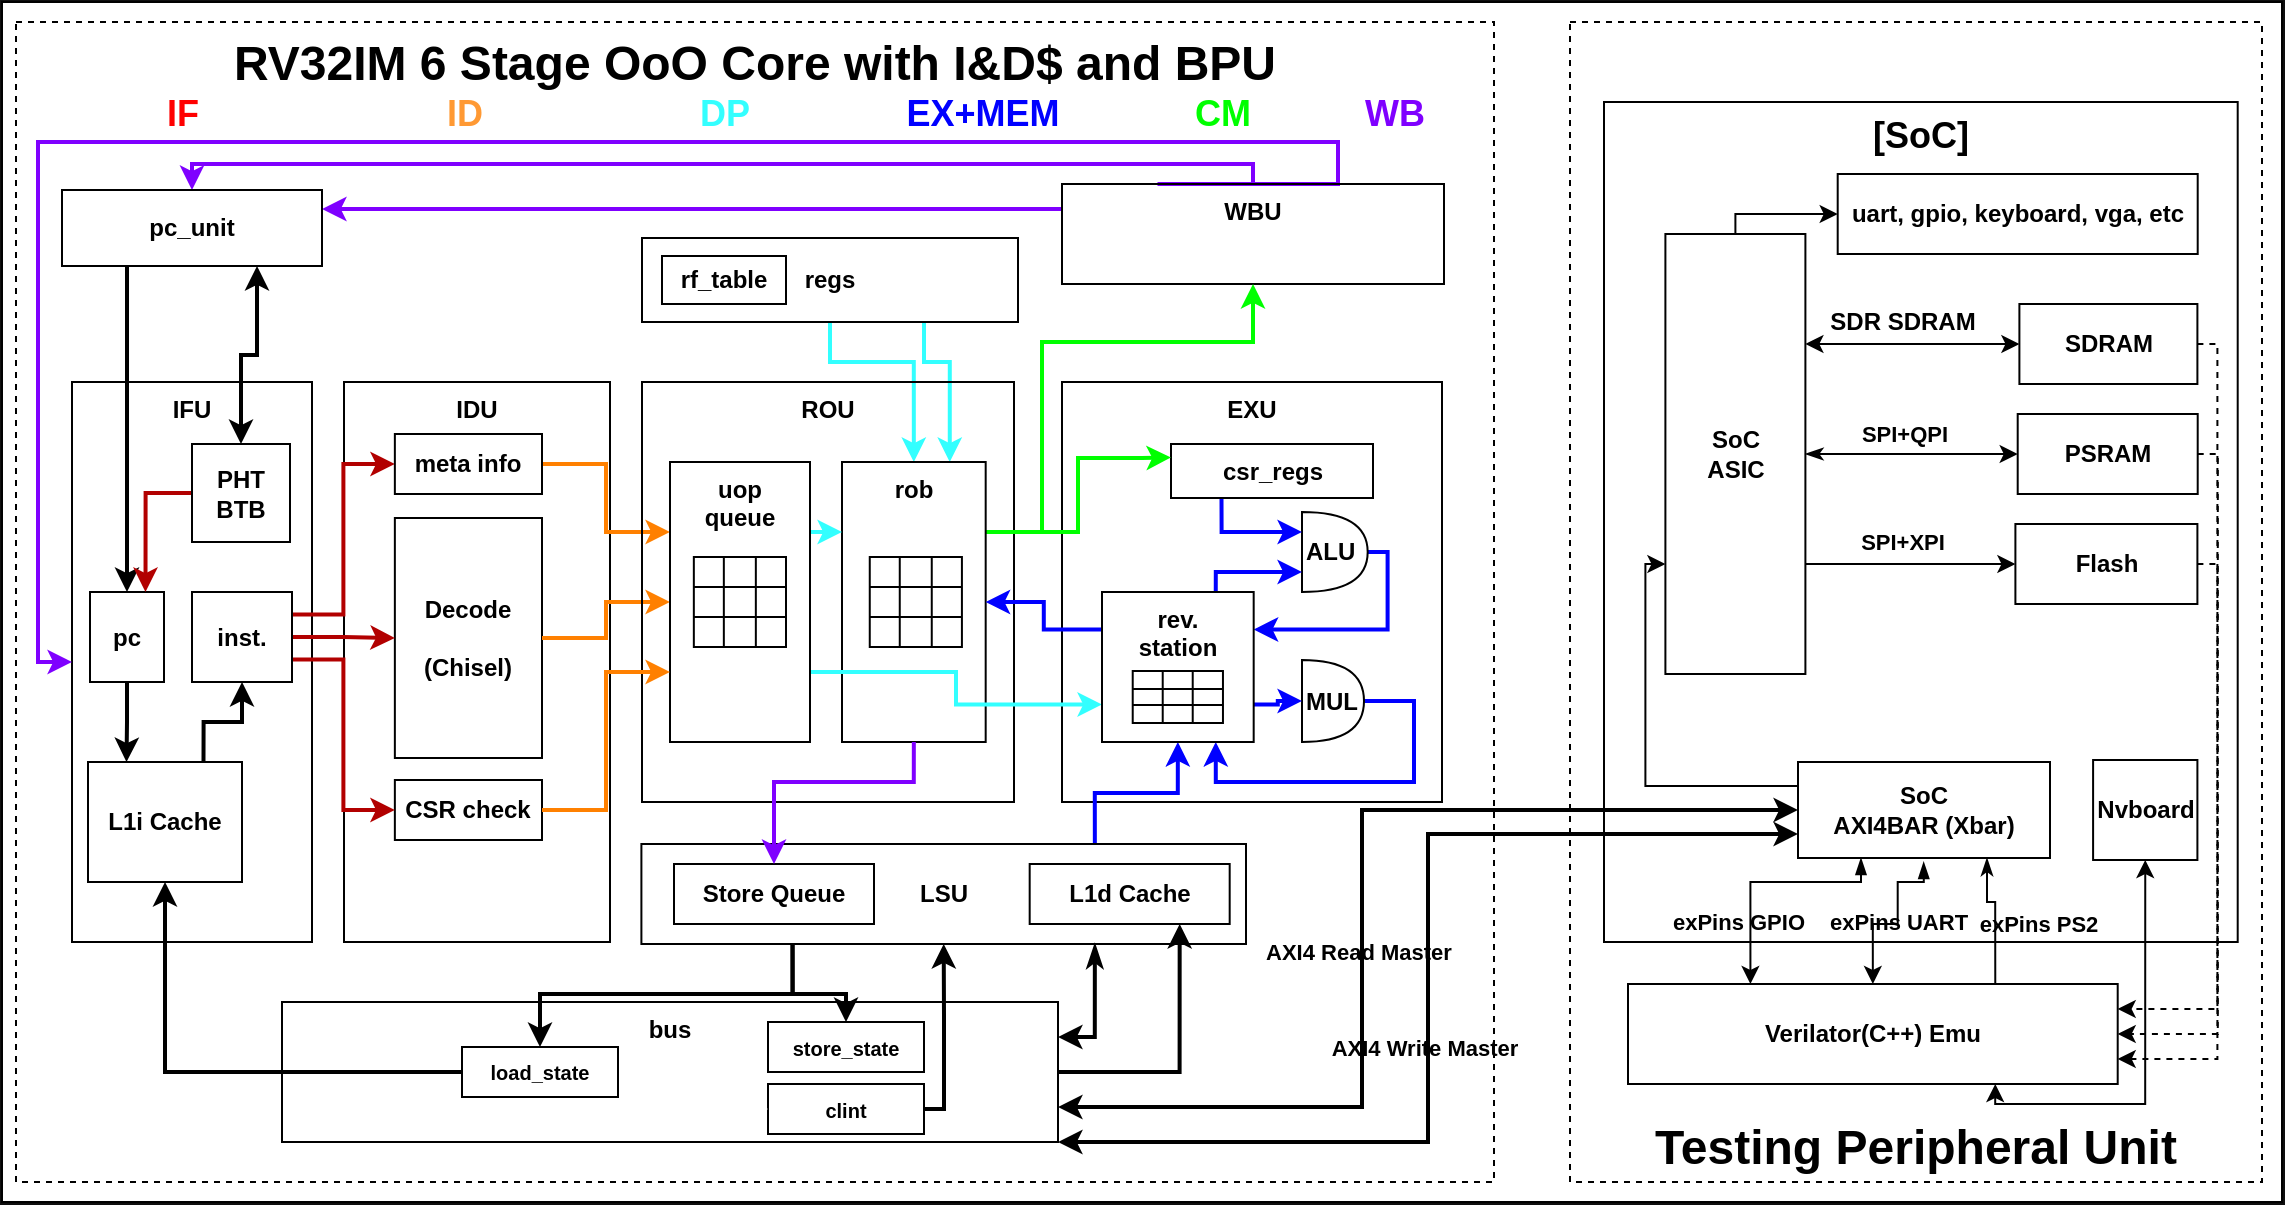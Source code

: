 <mxfile>
    <diagram id="pzhY72-QxHs_vD8qO586" name="Page-1">
        <mxGraphModel dx="568" dy="802" grid="1" gridSize="10" guides="1" tooltips="1" connect="1" arrows="1" fold="1" page="1" pageScale="1" pageWidth="850" pageHeight="1100" background="#0F0F0F" math="0" shadow="0">
            <root>
                <mxCell id="0"/>
                <mxCell id="1" parent="0"/>
                <mxCell id="343" value="" style="rounded=0;whiteSpace=wrap;html=1;fillColor=default;" parent="1" vertex="1">
                    <mxGeometry x="930" y="60" width="1140" height="600" as="geometry"/>
                </mxCell>
                <mxCell id="235" value="&lt;span style=&quot;font-size: 24px;&quot;&gt;&lt;span&gt;Testing Peripheral Unit&lt;/span&gt;&lt;/span&gt;" style="whiteSpace=wrap;html=1;rounded=0;glass=0;dashed=1;sketch=0;fontSize=18;fillColor=none;verticalAlign=bottom;fontStyle=1" parent="1" vertex="1">
                    <mxGeometry x="1714" y="70" width="346" height="580" as="geometry"/>
                </mxCell>
                <mxCell id="236" value="&lt;span&gt;&lt;font style=&quot;font-size: 24px;&quot;&gt;RV32IM 6 Stage OoO&amp;nbsp;&lt;/font&gt;&lt;/span&gt;&lt;span style=&quot;font-size: 24px;&quot;&gt;Core&lt;/span&gt;&lt;span&gt;&lt;font style=&quot;font-size: 24px;&quot;&gt;&amp;nbsp;with I&amp;amp;D$ and BPU&lt;/font&gt;&lt;/span&gt;" style="whiteSpace=wrap;html=1;rounded=0;glass=0;dashed=1;sketch=0;fontSize=18;verticalAlign=top;fontStyle=1;fillColor=none;" parent="1" vertex="1">
                    <mxGeometry x="937" y="70" width="739" height="580" as="geometry"/>
                </mxCell>
                <mxCell id="240" value="&lt;span style=&quot;&quot;&gt;&lt;font style=&quot;color: light-dark(rgb(0, 0, 0), rgb(255, 255, 255));&quot;&gt;EXU&lt;/font&gt;&lt;/span&gt;" style="rounded=0;whiteSpace=wrap;html=1;gradientColor=none;arcSize=7;verticalAlign=top;fontStyle=1;fillColor=none;" parent="1" vertex="1">
                    <mxGeometry x="1460" y="250" width="190" height="210" as="geometry"/>
                </mxCell>
                <mxCell id="241" value="IDU" style="rounded=0;whiteSpace=wrap;html=1;gradientColor=none;verticalAlign=top;fontStyle=1;fillColor=none;" parent="1" vertex="1">
                    <mxGeometry x="1101" y="250" width="133" height="280" as="geometry"/>
                </mxCell>
                <mxCell id="242" style="edgeStyle=orthogonalEdgeStyle;rounded=0;jumpSize=0;html=1;exitX=1;exitY=0.5;exitDx=0;exitDy=0;fontStyle=1;strokeWidth=2;fillColor=#fa6800;strokeColor=#FF8000;entryX=0;entryY=0.25;entryDx=0;entryDy=0;" parent="1" source="267" target="348" edge="1">
                    <mxGeometry relative="1" as="geometry">
                        <Array as="points"/>
                    </mxGeometry>
                </mxCell>
                <mxCell id="246" value="Decode&lt;br&gt;&lt;br&gt;(Chisel)" style="rounded=0;whiteSpace=wrap;html=1;gradientColor=none;strokeColor=default;fontStyle=1;fillColor=none;" parent="1" vertex="1">
                    <mxGeometry x="1126.43" y="318" width="73.57" height="120" as="geometry"/>
                </mxCell>
                <mxCell id="247" value="&lt;span&gt;&lt;font style=&quot;color: light-dark(rgb(0, 0, 0), rgb(255, 255, 255));&quot;&gt;IFU&lt;/font&gt;&lt;/span&gt;" style="rounded=0;whiteSpace=wrap;html=1;gradientColor=none;verticalAlign=top;fontStyle=1;fillColor=none;" parent="1" vertex="1">
                    <mxGeometry x="965" y="250" width="120" height="280" as="geometry"/>
                </mxCell>
                <mxCell id="248" style="edgeStyle=orthogonalEdgeStyle;rounded=0;jumpSize=0;html=1;exitX=1;exitY=0.25;exitDx=0;exitDy=0;entryX=0;entryY=0.5;entryDx=0;entryDy=0;fontStyle=1;fillColor=#e51400;strokeColor=#B20000;strokeWidth=2;" parent="1" source="437" target="267" edge="1">
                    <mxGeometry relative="1" as="geometry"/>
                </mxCell>
                <mxCell id="249" value="pc" style="rounded=0;whiteSpace=wrap;html=1;gradientColor=none;strokeColor=light-dark(#000000,#FFFFFF);fontStyle=1;fillColor=none;" parent="1" vertex="1">
                    <mxGeometry x="974" y="355" width="37" height="45" as="geometry"/>
                </mxCell>
                <mxCell id="250" style="edgeStyle=orthogonalEdgeStyle;html=1;exitX=1;exitY=0.5;exitDx=0;exitDy=0;rounded=0;fontStyle=1;fillColor=#e51400;strokeColor=#B20000;strokeWidth=2;" parent="1" source="437" target="246" edge="1">
                    <mxGeometry relative="1" as="geometry">
                        <mxPoint x="1175" y="170" as="targetPoint"/>
                    </mxGeometry>
                </mxCell>
                <mxCell id="253" value="&lt;span&gt;&lt;font style=&quot;font-size: 18px;&quot;&gt;[SoC]&lt;/font&gt;&lt;/span&gt;" style="rounded=0;whiteSpace=wrap;html=1;strokeColor=default;gradientColor=none;horizontal=1;verticalAlign=top;glass=0;fontStyle=1;fillColor=none;" parent="1" vertex="1">
                    <mxGeometry x="1731" y="110" width="316.85" height="420" as="geometry"/>
                </mxCell>
                <mxCell id="254" style="edgeStyle=orthogonalEdgeStyle;html=1;exitX=0.25;exitY=1;exitDx=0;exitDy=0;rounded=0;fontStyle=1;strokeWidth=2;" parent="1" source="439" target="249" edge="1">
                    <mxGeometry relative="1" as="geometry">
                        <mxPoint x="1085" y="230" as="targetPoint"/>
                        <mxPoint x="992.0" y="192" as="sourcePoint"/>
                    </mxGeometry>
                </mxCell>
                <mxCell id="358" style="edgeStyle=orthogonalEdgeStyle;rounded=0;html=1;exitX=1;exitY=0.5;exitDx=0;exitDy=0;exitPerimeter=0;entryX=1;entryY=0.25;entryDx=0;entryDy=0;strokeWidth=2;fillColor=#0050ef;strokeColor=#0000FF;" parent="1" source="256" target="351" edge="1">
                    <mxGeometry relative="1" as="geometry"/>
                </mxCell>
                <mxCell id="256" value="ALU" style="shape=or;whiteSpace=wrap;html=1;rounded=0;strokeColor=default;gradientColor=none;align=left;fontStyle=1;fillColor=none;" parent="1" vertex="1">
                    <mxGeometry x="1580" y="315" width="32.84" height="40" as="geometry"/>
                </mxCell>
                <mxCell id="359" style="edgeStyle=orthogonalEdgeStyle;rounded=0;html=1;exitX=1;exitY=0.5;exitDx=0;exitDy=0;exitPerimeter=0;entryX=0.75;entryY=1;entryDx=0;entryDy=0;strokeWidth=2;fillColor=#0050ef;strokeColor=#0000FF;" parent="1" source="257" target="351" edge="1">
                    <mxGeometry relative="1" as="geometry">
                        <Array as="points">
                            <mxPoint x="1636" y="409"/>
                            <mxPoint x="1636" y="450"/>
                            <mxPoint x="1537" y="450"/>
                        </Array>
                    </mxGeometry>
                </mxCell>
                <mxCell id="257" value="&lt;div style=&quot;&quot;&gt;MUL&lt;/div&gt;" style="shape=or;whiteSpace=wrap;html=1;rounded=0;strokeColor=default;gradientColor=none;align=left;fontStyle=1;fillColor=none;" parent="1" vertex="1">
                    <mxGeometry x="1580" y="389" width="31" height="41" as="geometry"/>
                </mxCell>
                <mxCell id="263" style="edgeStyle=orthogonalEdgeStyle;rounded=0;jumpStyle=none;html=1;exitX=1;exitY=0.5;exitDx=0;exitDy=0;fontStyle=1;entryX=0;entryY=0.5;entryDx=0;entryDy=0;fillColor=#fa6800;strokeColor=#FF8000;strokeWidth=2;" parent="1" source="246" target="348" edge="1">
                    <mxGeometry relative="1" as="geometry">
                        <mxPoint x="1153.829" y="457.32" as="sourcePoint"/>
                        <mxPoint x="1198" y="395" as="targetPoint"/>
                    </mxGeometry>
                </mxCell>
                <mxCell id="267" value="&lt;div style=&quot;text-align: left;&quot;&gt;meta info&lt;/div&gt;" style="rounded=0;whiteSpace=wrap;html=1;gradientColor=none;strokeColor=light-dark(#000000,#FFFFFF);fontStyle=1;fillColor=none;" parent="1" vertex="1">
                    <mxGeometry x="1126.43" y="276" width="73.57" height="30" as="geometry"/>
                </mxCell>
                <mxCell id="268" style="edgeStyle=orthogonalEdgeStyle;rounded=0;html=1;exitX=0.75;exitY=1;exitDx=0;exitDy=0;entryX=0.5;entryY=1;entryDx=0;entryDy=0;fontSize=18;startArrow=classic;startFill=1;endArrow=classic;endFill=1;fontStyle=1" parent="1" source="269" target="308" edge="1">
                    <mxGeometry relative="1" as="geometry"/>
                </mxCell>
                <mxCell id="269" value="Verilator(C++) Emu" style="rounded=0;whiteSpace=wrap;html=1;strokeColor=default;gradientColor=none;fontStyle=1;fillColor=none;" parent="1" vertex="1">
                    <mxGeometry x="1743" y="551" width="244.85" height="50" as="geometry"/>
                </mxCell>
                <mxCell id="270" style="edgeStyle=orthogonalEdgeStyle;rounded=0;html=1;exitX=1;exitY=0.5;exitDx=0;exitDy=0;entryX=1;entryY=0.25;entryDx=0;entryDy=0;dashed=1;strokeColor=default;fontStyle=1" parent="1" source="271" target="269" edge="1">
                    <mxGeometry relative="1" as="geometry"/>
                </mxCell>
                <mxCell id="271" value="Flash" style="whiteSpace=wrap;html=1;fontStyle=1;fillColor=none;" parent="1" vertex="1">
                    <mxGeometry x="1936.7" y="321" width="91" height="40" as="geometry"/>
                </mxCell>
                <mxCell id="272" style="edgeStyle=orthogonalEdgeStyle;rounded=0;html=1;exitX=1;exitY=0.5;exitDx=0;exitDy=0;entryX=1;entryY=0.75;entryDx=0;entryDy=0;dashed=1;strokeColor=default;fontStyle=1" parent="1" source="273" target="269" edge="1">
                    <mxGeometry relative="1" as="geometry"/>
                </mxCell>
                <mxCell id="273" value="SDRAM" style="whiteSpace=wrap;html=1;fontStyle=1;fillColor=none;" parent="1" vertex="1">
                    <mxGeometry x="1938.7" y="211" width="89" height="40" as="geometry"/>
                </mxCell>
                <mxCell id="274" style="edgeStyle=orthogonalEdgeStyle;rounded=0;html=1;exitX=1;exitY=0.5;exitDx=0;exitDy=0;entryX=1;entryY=0.5;entryDx=0;entryDy=0;strokeColor=default;dashed=1;fontStyle=1" parent="1" source="275" target="269" edge="1">
                    <mxGeometry relative="1" as="geometry"/>
                </mxCell>
                <mxCell id="275" value="PSRAM" style="whiteSpace=wrap;html=1;fontStyle=1;fillColor=none;" parent="1" vertex="1">
                    <mxGeometry x="1937.85" y="266" width="90" height="40" as="geometry"/>
                </mxCell>
                <mxCell id="276" style="edgeStyle=orthogonalEdgeStyle;html=1;entryX=0;entryY=0.5;entryDx=0;entryDy=0;startArrow=classic;startFill=1;endArrow=classic;endFill=1;exitX=1;exitY=0.25;exitDx=0;exitDy=0;rounded=0;fontStyle=1" parent="1" source="281" target="273" edge="1">
                    <mxGeometry relative="1" as="geometry"/>
                </mxCell>
                <mxCell id="277" value="SDR SDRAM" style="edgeLabel;html=1;align=center;verticalAlign=middle;resizable=0;points=[];fontSize=12;fontColor=default;fontStyle=1;labelBackgroundColor=none;" parent="276" vertex="1" connectable="0">
                    <mxGeometry x="0.011" relative="1" as="geometry">
                        <mxPoint x="-6" y="-11" as="offset"/>
                    </mxGeometry>
                </mxCell>
                <mxCell id="278" value="SPI+QPI" style="edgeStyle=none;html=1;exitX=1;exitY=0.5;exitDx=0;exitDy=0;entryX=0;entryY=0.5;entryDx=0;entryDy=0;startArrow=classicThin;startFill=1;endArrow=classic;endFill=1;fontStyle=1;labelBackgroundColor=none;" parent="1" source="281" target="275" edge="1">
                    <mxGeometry x="-0.071" y="10" relative="1" as="geometry">
                        <mxPoint as="offset"/>
                    </mxGeometry>
                </mxCell>
                <mxCell id="279" value="SPI+XPI" style="edgeStyle=orthogonalEdgeStyle;html=1;exitX=1;exitY=0.75;exitDx=0;exitDy=0;entryX=0;entryY=0.5;entryDx=0;entryDy=0;startArrow=none;startFill=0;endArrow=classic;endFill=1;rounded=0;fontStyle=1;labelBackgroundColor=none;" parent="1" source="281" target="271" edge="1">
                    <mxGeometry x="-0.08" y="11" relative="1" as="geometry">
                        <mxPoint as="offset"/>
                    </mxGeometry>
                </mxCell>
                <mxCell id="280" style="edgeStyle=orthogonalEdgeStyle;rounded=0;html=1;exitX=0.5;exitY=0;exitDx=0;exitDy=0;entryX=0;entryY=0.5;entryDx=0;entryDy=0;strokeColor=default;fontStyle=1" parent="1" source="281" target="287" edge="1">
                    <mxGeometry relative="1" as="geometry"/>
                </mxCell>
                <mxCell id="281" value="SoC&lt;br&gt;ASIC" style="whiteSpace=wrap;html=1;fontStyle=1;fillColor=none;" parent="1" vertex="1">
                    <mxGeometry x="1761.7" y="176" width="70" height="220" as="geometry"/>
                </mxCell>
                <mxCell id="282" style="edgeStyle=orthogonalEdgeStyle;html=1;entryX=1;entryY=0.75;entryDx=0;entryDy=0;startArrow=classic;startFill=1;endArrow=classic;endFill=1;exitX=0;exitY=0.5;exitDx=0;exitDy=0;rounded=0;fontStyle=1;strokeWidth=2;" parent="1" source="285" target="286" edge="1">
                    <mxGeometry relative="1" as="geometry">
                        <mxPoint x="1113" y="710" as="sourcePoint"/>
                        <Array as="points">
                            <mxPoint x="1610" y="464"/>
                            <mxPoint x="1610" y="612"/>
                        </Array>
                    </mxGeometry>
                </mxCell>
                <mxCell id="283" value="AXI4 Read Master" style="edgeLabel;html=1;align=center;verticalAlign=middle;resizable=0;points=[];fontStyle=1;labelBackgroundColor=none;" parent="282" vertex="1" connectable="0">
                    <mxGeometry x="0.165" y="-2" relative="1" as="geometry">
                        <mxPoint y="-13" as="offset"/>
                    </mxGeometry>
                </mxCell>
                <mxCell id="284" style="edgeStyle=orthogonalEdgeStyle;rounded=0;html=1;exitX=0;exitY=0.25;exitDx=0;exitDy=0;entryX=0;entryY=0.75;entryDx=0;entryDy=0;strokeColor=default;fontStyle=1" parent="1" source="285" target="281" edge="1">
                    <mxGeometry relative="1" as="geometry"/>
                </mxCell>
                <mxCell id="285" value="SoC&lt;br&gt;AXI4BAR (Xbar)" style="whiteSpace=wrap;html=1;fontStyle=1;fillColor=none;" parent="1" vertex="1">
                    <mxGeometry x="1828" y="440" width="126" height="48" as="geometry"/>
                </mxCell>
                <mxCell id="286" value="bus" style="whiteSpace=wrap;html=1;verticalAlign=top;fontStyle=1;fillColor=none;" parent="1" vertex="1">
                    <mxGeometry x="1070" y="560" width="388" height="70" as="geometry"/>
                </mxCell>
                <mxCell id="287" value="uart, gpio, keyboard, vga, etc" style="whiteSpace=wrap;html=1;fontStyle=1;fillColor=none;" parent="1" vertex="1">
                    <mxGeometry x="1847.85" y="146" width="180" height="40" as="geometry"/>
                </mxCell>
                <mxCell id="331" style="edgeStyle=orthogonalEdgeStyle;rounded=0;html=1;exitX=1;exitY=0.5;exitDx=0;exitDy=0;entryX=0.5;entryY=1;entryDx=0;entryDy=0;strokeWidth=2;fontSize=10;fontColor=#FF8000;startArrow=none;startFill=0;" parent="1" source="288" target="291" edge="1">
                    <mxGeometry relative="1" as="geometry"/>
                </mxCell>
                <mxCell id="288" value="clint" style="whiteSpace=wrap;html=1;fontStyle=1;fontSize=10;fillColor=none;" parent="1" vertex="1">
                    <mxGeometry x="1313" y="601" width="78" height="25" as="geometry"/>
                </mxCell>
                <mxCell id="289" style="edgeStyle=orthogonalEdgeStyle;html=1;exitX=0.75;exitY=1;exitDx=0;exitDy=0;entryX=1;entryY=0.25;entryDx=0;entryDy=0;startArrow=classicThin;startFill=1;endArrow=classic;endFill=1;rounded=0;fontStyle=1;strokeWidth=2;" parent="1" source="291" target="286" edge="1">
                    <mxGeometry relative="1" as="geometry"/>
                </mxCell>
                <mxCell id="290" style="edgeStyle=orthogonalEdgeStyle;rounded=0;html=1;exitX=0.75;exitY=0;exitDx=0;exitDy=0;startArrow=none;startFill=0;endArrow=classic;endFill=1;fontStyle=1;entryX=0.5;entryY=1;entryDx=0;entryDy=0;fillColor=#e3c800;strokeColor=#0000FF;strokeWidth=2;" parent="1" source="291" target="351" edge="1">
                    <mxGeometry relative="1" as="geometry">
                        <Array as="points"/>
                        <mxPoint x="1325" y="470" as="targetPoint"/>
                    </mxGeometry>
                </mxCell>
                <mxCell id="329" style="edgeStyle=orthogonalEdgeStyle;rounded=0;html=1;exitX=0.25;exitY=1;exitDx=0;exitDy=0;entryX=0.5;entryY=0;entryDx=0;entryDy=0;strokeWidth=2;fontSize=10;fontColor=#80FF00;startArrow=none;startFill=0;" parent="1" source="291" target="327" edge="1">
                    <mxGeometry relative="1" as="geometry">
                        <Array as="points">
                            <mxPoint x="1325" y="556"/>
                            <mxPoint x="1199" y="556"/>
                        </Array>
                    </mxGeometry>
                </mxCell>
                <mxCell id="335" style="edgeStyle=orthogonalEdgeStyle;rounded=0;html=1;strokeWidth=2;fontSize=10;fontColor=#FF8000;startArrow=none;startFill=0;exitX=0.25;exitY=1;exitDx=0;exitDy=0;" parent="1" source="291" target="328" edge="1">
                    <mxGeometry relative="1" as="geometry">
                        <Array as="points">
                            <mxPoint x="1325" y="556"/>
                            <mxPoint x="1352" y="556"/>
                        </Array>
                    </mxGeometry>
                </mxCell>
                <mxCell id="291" value="LSU" style="whiteSpace=wrap;html=1;fontStyle=1;fillColor=none;" parent="1" vertex="1">
                    <mxGeometry x="1249.7" y="481" width="302.3" height="50" as="geometry"/>
                </mxCell>
                <mxCell id="295" value="WB" style="text;html=1;align=center;verticalAlign=middle;resizable=0;points=[];autosize=1;fontSize=18;fontStyle=1;fontColor=#7F00FF;" parent="1" vertex="1">
                    <mxGeometry x="1601" y="96" width="50" height="40" as="geometry"/>
                </mxCell>
                <mxCell id="296" value="exPins GPIO" style="edgeStyle=orthogonalEdgeStyle;html=1;startArrow=blockThin;startFill=1;rounded=0;fontStyle=1;exitX=0.25;exitY=1;exitDx=0;exitDy=0;entryX=0.25;entryY=0;entryDx=0;entryDy=0;labelBackgroundColor=none;" parent="1" source="285" target="269" edge="1">
                    <mxGeometry x="0.476" y="-6" relative="1" as="geometry">
                        <mxPoint as="offset"/>
                        <mxPoint x="1890.85" y="420" as="sourcePoint"/>
                        <mxPoint x="1817.85" y="540" as="targetPoint"/>
                        <Array as="points">
                            <mxPoint x="1859.85" y="500"/>
                            <mxPoint x="1803.85" y="500"/>
                        </Array>
                    </mxGeometry>
                </mxCell>
                <mxCell id="297" value="exPins UART" style="edgeStyle=orthogonalEdgeStyle;html=1;entryX=0.5;entryY=0;entryDx=0;entryDy=0;startArrow=blockThin;startFill=1;rounded=0;fontStyle=1;labelBackgroundColor=none;" parent="1" target="269" edge="1">
                    <mxGeometry x="0.005" relative="1" as="geometry">
                        <mxPoint as="offset"/>
                        <mxPoint x="1890.85" y="490" as="sourcePoint"/>
                        <Array as="points">
                            <mxPoint x="1890.85" y="500"/>
                            <mxPoint x="1877.85" y="500"/>
                            <mxPoint x="1877.85" y="521"/>
                            <mxPoint x="1865.85" y="521"/>
                        </Array>
                    </mxGeometry>
                </mxCell>
                <mxCell id="298" style="edgeStyle=orthogonalEdgeStyle;html=1;exitX=0.75;exitY=1;exitDx=0;exitDy=0;entryX=0.75;entryY=0;entryDx=0;entryDy=0;startArrow=classicThin;startFill=1;endArrow=none;endFill=0;rounded=0;fontStyle=1" parent="1" source="285" target="269" edge="1">
                    <mxGeometry relative="1" as="geometry">
                        <Array as="points">
                            <mxPoint x="1922.85" y="510"/>
                            <mxPoint x="1926.85" y="510"/>
                        </Array>
                    </mxGeometry>
                </mxCell>
                <mxCell id="299" value="exPins PS2" style="edgeLabel;html=1;align=center;verticalAlign=middle;resizable=0;points=[];fontStyle=1;labelBackgroundColor=none;" parent="298" vertex="1" connectable="0">
                    <mxGeometry x="0.081" y="-1" relative="1" as="geometry">
                        <mxPoint x="22" as="offset"/>
                    </mxGeometry>
                </mxCell>
                <mxCell id="300" value="L1d Cache" style="whiteSpace=wrap;html=1;fontStyle=1;fillColor=none;" parent="1" vertex="1">
                    <mxGeometry x="1443.84" y="491" width="100" height="30" as="geometry"/>
                </mxCell>
                <mxCell id="366" style="edgeStyle=orthogonalEdgeStyle;rounded=0;html=1;exitX=0.75;exitY=1;exitDx=0;exitDy=0;entryX=0.75;entryY=0;entryDx=0;entryDy=0;strokeColor=#33FFFF;strokeWidth=2;fontColor=#00FF00;" parent="1" source="303" target="347" edge="1">
                    <mxGeometry relative="1" as="geometry">
                        <Array as="points">
                            <mxPoint x="1391" y="240"/>
                            <mxPoint x="1403" y="240"/>
                        </Array>
                    </mxGeometry>
                </mxCell>
                <mxCell id="426" style="edgeStyle=orthogonalEdgeStyle;rounded=0;html=1;exitX=0.5;exitY=1;exitDx=0;exitDy=0;entryX=0.5;entryY=0;entryDx=0;entryDy=0;strokeColor=#33FFFF;strokeWidth=2;fontColor=#9933FF;" parent="1" source="303" target="347" edge="1">
                    <mxGeometry relative="1" as="geometry">
                        <Array as="points">
                            <mxPoint x="1344" y="240"/>
                            <mxPoint x="1386" y="240"/>
                        </Array>
                    </mxGeometry>
                </mxCell>
                <mxCell id="303" value="regs" style="rounded=0;whiteSpace=wrap;html=1;strokeColor=default;gradientColor=none;fontStyle=1;fillColor=none;" parent="1" vertex="1">
                    <mxGeometry x="1250" y="178" width="188" height="42" as="geometry"/>
                </mxCell>
                <mxCell id="304" style="edgeStyle=orthogonalEdgeStyle;rounded=0;html=1;exitX=0.5;exitY=0;exitDx=0;exitDy=0;entryX=0.5;entryY=0;entryDx=0;entryDy=0;strokeColor=#7F00FF;fontStyle=1;fillColor=#008a00;strokeWidth=2;" parent="1" source="305" target="439" edge="1">
                    <mxGeometry relative="1" as="geometry">
                        <mxPoint x="1024" y="154" as="targetPoint"/>
                    </mxGeometry>
                </mxCell>
                <mxCell id="324" style="edgeStyle=orthogonalEdgeStyle;rounded=0;html=1;entryX=0;entryY=0.5;entryDx=0;entryDy=0;startArrow=none;startFill=0;fillColor=#008a00;strokeColor=#7F00FF;strokeWidth=2;exitX=0.25;exitY=0;exitDx=0;exitDy=0;" parent="1" source="305" target="247" edge="1">
                    <mxGeometry relative="1" as="geometry">
                        <Array as="points">
                            <mxPoint x="1598" y="130"/>
                            <mxPoint x="948" y="130"/>
                            <mxPoint x="948" y="390"/>
                        </Array>
                    </mxGeometry>
                </mxCell>
                <mxCell id="345" style="edgeStyle=orthogonalEdgeStyle;rounded=0;html=1;exitX=0;exitY=0.25;exitDx=0;exitDy=0;entryX=1;entryY=0.25;entryDx=0;entryDy=0;strokeColor=#7F00FF;strokeWidth=2;" parent="1" source="305" target="439" edge="1">
                    <mxGeometry relative="1" as="geometry">
                        <mxPoint x="1088" y="163.5" as="targetPoint"/>
                    </mxGeometry>
                </mxCell>
                <mxCell id="305" value="&lt;span style=&quot;&quot;&gt;WBU&lt;/span&gt;" style="rounded=0;whiteSpace=wrap;html=1;gradientColor=none;arcSize=7;verticalAlign=top;fontStyle=1;fillColor=none;" parent="1" vertex="1">
                    <mxGeometry x="1460" y="151" width="191" height="50" as="geometry"/>
                </mxCell>
                <mxCell id="344" style="edgeStyle=orthogonalEdgeStyle;html=1;exitX=0.25;exitY=1;exitDx=0;exitDy=0;entryX=0;entryY=0.25;entryDx=0;entryDy=0;entryPerimeter=0;rounded=0;strokeWidth=2;fillColor=#0050ef;strokeColor=#0000FF;" parent="1" source="307" target="256" edge="1">
                    <mxGeometry relative="1" as="geometry"/>
                </mxCell>
                <mxCell id="307" value="csr_regs" style="rounded=0;whiteSpace=wrap;html=1;strokeColor=default;gradientColor=none;fontStyle=1;fillColor=none;" parent="1" vertex="1">
                    <mxGeometry x="1514.5" y="281" width="101" height="27" as="geometry"/>
                </mxCell>
                <mxCell id="308" value="Nvboard" style="rounded=0;whiteSpace=wrap;html=1;strokeColor=default;gradientColor=none;fontStyle=1;fillColor=none;" parent="1" vertex="1">
                    <mxGeometry x="1975.55" y="439" width="52.15" height="50" as="geometry"/>
                </mxCell>
                <mxCell id="311" style="edgeStyle=orthogonalEdgeStyle;rounded=0;html=1;exitX=1;exitY=0.5;exitDx=0;exitDy=0;entryX=0.75;entryY=1;entryDx=0;entryDy=0;strokeColor=default;fontStyle=1;strokeWidth=2;" parent="1" source="286" target="300" edge="1">
                    <mxGeometry relative="1" as="geometry"/>
                </mxCell>
                <mxCell id="312" value="rf_table" style="rounded=0;whiteSpace=wrap;html=1;strokeColor=default;gradientColor=none;fontStyle=1;fillColor=none;" parent="1" vertex="1">
                    <mxGeometry x="1260" y="187" width="62" height="24" as="geometry"/>
                </mxCell>
                <mxCell id="315" style="edgeStyle=orthogonalEdgeStyle;html=1;exitX=0;exitY=0.5;exitDx=0;exitDy=0;rounded=0;fillColor=#e51400;strokeColor=#B20000;entryX=0.75;entryY=0;entryDx=0;entryDy=0;strokeWidth=2;" parent="1" source="313" target="249" edge="1">
                    <mxGeometry relative="1" as="geometry">
                        <mxPoint x="996" y="355" as="targetPoint"/>
                    </mxGeometry>
                </mxCell>
                <mxCell id="318" style="edgeStyle=orthogonalEdgeStyle;rounded=0;html=1;exitX=0.5;exitY=0;exitDx=0;exitDy=0;entryX=0.75;entryY=1;entryDx=0;entryDy=0;startArrow=classic;startFill=1;strokeWidth=2;" parent="1" source="313" target="439" edge="1">
                    <mxGeometry relative="1" as="geometry">
                        <mxPoint x="1056" y="192" as="targetPoint"/>
                    </mxGeometry>
                </mxCell>
                <mxCell id="313" value="&lt;span style=&quot;background-color: light-dark(#ffffff, var(--ge-dark-color, #121212));&quot;&gt;&lt;font style=&quot;color: light-dark(rgb(0, 0, 0), rgb(255, 255, 255));&quot;&gt;PHT&lt;/font&gt;&lt;/span&gt;&lt;div&gt;&lt;font style=&quot;color: light-dark(rgb(0, 0, 0), rgb(255, 255, 255));&quot;&gt;BTB&lt;/font&gt;&lt;/div&gt;" style="rounded=0;whiteSpace=wrap;html=1;fontStyle=1;fillColor=none;strokeColor=#000000;" parent="1" vertex="1">
                    <mxGeometry x="1025" y="281" width="49" height="49" as="geometry"/>
                </mxCell>
                <mxCell id="330" style="edgeStyle=orthogonalEdgeStyle;rounded=0;html=1;exitX=1;exitY=0.25;exitDx=0;exitDy=0;entryX=0;entryY=0.5;entryDx=0;entryDy=0;strokeColor=#FFFFFF;strokeWidth=2;fontSize=10;fontColor=#FF8000;startArrow=none;startFill=0;" parent="1" source="327" target="288" edge="1">
                    <mxGeometry relative="1" as="geometry"/>
                </mxCell>
                <mxCell id="327" value="load_state" style="whiteSpace=wrap;html=1;fontStyle=1;fontSize=10;fillColor=none;" parent="1" vertex="1">
                    <mxGeometry x="1160" y="582.5" width="78" height="25" as="geometry"/>
                </mxCell>
                <mxCell id="328" value="store_state" style="whiteSpace=wrap;html=1;fontStyle=1;fontSize=10;fillColor=none;" parent="1" vertex="1">
                    <mxGeometry x="1313" y="570" width="78" height="25" as="geometry"/>
                </mxCell>
                <mxCell id="252" style="edgeStyle=orthogonalEdgeStyle;rounded=0;jumpStyle=none;html=1;exitX=0;exitY=0.5;exitDx=0;exitDy=0;entryX=0.5;entryY=1;entryDx=0;entryDy=0;fontStyle=1;strokeWidth=2;" parent="1" source="327" target="340" edge="1">
                    <mxGeometry relative="1" as="geometry"/>
                </mxCell>
                <mxCell id="338" style="edgeStyle=orthogonalEdgeStyle;html=1;entryX=1;entryY=1;entryDx=0;entryDy=0;startArrow=classic;startFill=1;endArrow=classic;endFill=1;rounded=0;fontStyle=1;strokeWidth=2;exitX=0;exitY=0.75;exitDx=0;exitDy=0;" parent="1" source="285" target="286" edge="1">
                    <mxGeometry relative="1" as="geometry">
                        <mxPoint x="1820" y="474" as="sourcePoint"/>
                        <mxPoint x="1468.0" y="622.5" as="targetPoint"/>
                        <Array as="points">
                            <mxPoint x="1643" y="476"/>
                            <mxPoint x="1643" y="630"/>
                        </Array>
                    </mxGeometry>
                </mxCell>
                <mxCell id="339" value="AXI4 Write Master" style="edgeLabel;html=1;align=center;verticalAlign=middle;resizable=0;points=[];fontStyle=1;labelBackgroundColor=none;" parent="338" vertex="1" connectable="0">
                    <mxGeometry x="0.165" y="-2" relative="1" as="geometry">
                        <mxPoint y="-13" as="offset"/>
                    </mxGeometry>
                </mxCell>
                <mxCell id="342" style="edgeStyle=orthogonalEdgeStyle;html=1;exitX=0.5;exitY=1;exitDx=0;exitDy=0;entryX=0.25;entryY=0;entryDx=0;entryDy=0;rounded=0;strokeWidth=2;" parent="1" source="249" target="340" edge="1">
                    <mxGeometry relative="1" as="geometry"/>
                </mxCell>
                <mxCell id="340" value="L1i Cache" style="rounded=0;whiteSpace=wrap;html=1;gradientColor=none;strokeColor=default;fontStyle=1;fillColor=none;" parent="1" vertex="1">
                    <mxGeometry x="973" y="440" width="77" height="60" as="geometry"/>
                </mxCell>
                <mxCell id="346" value="&lt;span style=&quot;&quot;&gt;&lt;font style=&quot;color: light-dark(rgb(0, 0, 0), rgb(255, 255, 255));&quot;&gt;ROU&lt;/font&gt;&lt;/span&gt;" style="rounded=0;whiteSpace=wrap;html=1;gradientColor=none;arcSize=7;verticalAlign=top;fontStyle=1;fillColor=none;" parent="1" vertex="1">
                    <mxGeometry x="1250" y="250" width="186" height="210" as="geometry"/>
                </mxCell>
                <mxCell id="370" style="edgeStyle=orthogonalEdgeStyle;rounded=0;html=1;exitX=1;exitY=0.25;exitDx=0;exitDy=0;entryX=0.5;entryY=1;entryDx=0;entryDy=0;strokeColor=#00FF00;strokeWidth=2;fontColor=#00FF00;fillColor=#60a917;" parent="1" source="347" target="305" edge="1">
                    <mxGeometry relative="1" as="geometry">
                        <Array as="points">
                            <mxPoint x="1450" y="325"/>
                            <mxPoint x="1450" y="230"/>
                            <mxPoint x="1556" y="230"/>
                        </Array>
                    </mxGeometry>
                </mxCell>
                <mxCell id="430" style="edgeStyle=orthogonalEdgeStyle;html=1;exitX=1;exitY=0.25;exitDx=0;exitDy=0;entryX=0;entryY=0.25;entryDx=0;entryDy=0;strokeColor=#00FF00;fontColor=#00FF00;rounded=0;strokeWidth=2;" parent="1" source="347" target="307" edge="1">
                    <mxGeometry relative="1" as="geometry">
                        <Array as="points">
                            <mxPoint x="1468" y="325"/>
                            <mxPoint x="1468" y="288"/>
                            <mxPoint x="1500" y="288"/>
                        </Array>
                    </mxGeometry>
                </mxCell>
                <mxCell id="347" value="rob" style="whiteSpace=wrap;html=1;verticalAlign=top;fontStyle=1" parent="1" vertex="1">
                    <mxGeometry x="1350" y="290" width="71.84" height="140" as="geometry"/>
                </mxCell>
                <mxCell id="349" style="edgeStyle=orthogonalEdgeStyle;rounded=0;html=1;exitX=1;exitY=0.25;exitDx=0;exitDy=0;entryX=0;entryY=0.25;entryDx=0;entryDy=0;strokeWidth=2;fillColor=#60a917;strokeColor=#33FFFF;" parent="1" source="348" target="347" edge="1">
                    <mxGeometry relative="1" as="geometry"/>
                </mxCell>
                <mxCell id="350" style="edgeStyle=orthogonalEdgeStyle;rounded=0;html=1;exitX=1;exitY=0.75;exitDx=0;exitDy=0;entryX=0;entryY=0.75;entryDx=0;entryDy=0;strokeWidth=2;fillColor=#60a917;strokeColor=#33FFFF;" parent="1" source="348" target="351" edge="1">
                    <mxGeometry relative="1" as="geometry"/>
                </mxCell>
                <mxCell id="348" value="uop&lt;br&gt;queue" style="whiteSpace=wrap;html=1;verticalAlign=top;fontStyle=1" parent="1" vertex="1">
                    <mxGeometry x="1264" y="290" width="70" height="140" as="geometry"/>
                </mxCell>
                <mxCell id="354" style="edgeStyle=orthogonalEdgeStyle;rounded=0;html=1;exitX=0;exitY=0.25;exitDx=0;exitDy=0;fontStyle=0;strokeWidth=2;fillColor=#60a917;strokeColor=#0000FF;" parent="1" source="351" target="347" edge="1">
                    <mxGeometry relative="1" as="geometry"/>
                </mxCell>
                <mxCell id="356" style="edgeStyle=orthogonalEdgeStyle;rounded=0;html=1;exitX=0.75;exitY=0;exitDx=0;exitDy=0;entryX=0;entryY=0.75;entryDx=0;entryDy=0;entryPerimeter=0;strokeWidth=2;fillColor=#0050ef;strokeColor=#0000FF;" parent="1" source="351" target="256" edge="1">
                    <mxGeometry relative="1" as="geometry"/>
                </mxCell>
                <mxCell id="357" style="edgeStyle=orthogonalEdgeStyle;rounded=0;html=1;exitX=1;exitY=0.75;exitDx=0;exitDy=0;entryX=0;entryY=0.5;entryDx=0;entryDy=0;entryPerimeter=0;strokeWidth=2;fillColor=#0050ef;strokeColor=#0000FF;" parent="1" source="351" target="257" edge="1">
                    <mxGeometry relative="1" as="geometry"/>
                </mxCell>
                <mxCell id="351" value="rev.&lt;br&gt;station" style="whiteSpace=wrap;html=1;verticalAlign=top;fontStyle=1" parent="1" vertex="1">
                    <mxGeometry x="1480" y="355" width="75.84" height="75" as="geometry"/>
                </mxCell>
                <mxCell id="294" value="EX+MEM" style="text;html=1;align=center;verticalAlign=middle;resizable=0;points=[];autosize=1;strokeColor=none;fillColor=none;fontSize=18;fontStyle=1;fontColor=#0000FF;" parent="1" vertex="1">
                    <mxGeometry x="1370" y="96" width="100" height="40" as="geometry"/>
                </mxCell>
                <mxCell id="292" value="IF" style="text;html=1;align=center;verticalAlign=middle;resizable=0;points=[];autosize=1;strokeColor=none;fillColor=none;fontSize=18;fontStyle=1;fontColor=#FF0000;" parent="1" vertex="1">
                    <mxGeometry x="1000" y="96" width="40" height="40" as="geometry"/>
                </mxCell>
                <mxCell id="293" value="ID" style="text;html=1;align=center;verticalAlign=middle;resizable=0;points=[];autosize=1;strokeColor=none;fillColor=none;fontSize=18;fontStyle=1;fontColor=#FF9933;" parent="1" vertex="1">
                    <mxGeometry x="1141" y="96" width="40" height="40" as="geometry"/>
                </mxCell>
                <mxCell id="371" value="" style="shape=table;html=1;whiteSpace=wrap;startSize=0;container=1;collapsible=0;childLayout=tableLayout;fontColor=#9933FF;" parent="1" vertex="1">
                    <mxGeometry x="1363.88" y="337.5" width="46.08" height="45" as="geometry"/>
                </mxCell>
                <mxCell id="372" value="" style="shape=tableRow;horizontal=0;startSize=0;swimlaneHead=0;swimlaneBody=0;top=0;left=0;bottom=0;right=0;collapsible=0;dropTarget=0;fillColor=none;points=[[0,0.5],[1,0.5]];portConstraint=eastwest;fontColor=#9933FF;" parent="371" vertex="1">
                    <mxGeometry width="46.08" height="15" as="geometry"/>
                </mxCell>
                <mxCell id="373" value="" style="shape=partialRectangle;html=1;whiteSpace=wrap;connectable=0;fillColor=none;top=0;left=0;bottom=0;right=0;overflow=hidden;fontColor=#9933FF;" parent="372" vertex="1">
                    <mxGeometry width="15" height="15" as="geometry">
                        <mxRectangle width="15" height="15" as="alternateBounds"/>
                    </mxGeometry>
                </mxCell>
                <mxCell id="374" value="" style="shape=partialRectangle;html=1;whiteSpace=wrap;connectable=0;fillColor=none;top=0;left=0;bottom=0;right=0;overflow=hidden;fontColor=#9933FF;" parent="372" vertex="1">
                    <mxGeometry x="15" width="16" height="15" as="geometry">
                        <mxRectangle width="16" height="15" as="alternateBounds"/>
                    </mxGeometry>
                </mxCell>
                <mxCell id="375" value="" style="shape=partialRectangle;html=1;whiteSpace=wrap;connectable=0;fillColor=none;top=0;left=0;bottom=0;right=0;overflow=hidden;fontColor=#9933FF;" parent="372" vertex="1">
                    <mxGeometry x="31" width="15" height="15" as="geometry">
                        <mxRectangle width="15" height="15" as="alternateBounds"/>
                    </mxGeometry>
                </mxCell>
                <mxCell id="376" value="" style="shape=tableRow;horizontal=0;startSize=0;swimlaneHead=0;swimlaneBody=0;top=0;left=0;bottom=0;right=0;collapsible=0;dropTarget=0;fillColor=none;points=[[0,0.5],[1,0.5]];portConstraint=eastwest;fontColor=#9933FF;" parent="371" vertex="1">
                    <mxGeometry y="15" width="46.08" height="15" as="geometry"/>
                </mxCell>
                <mxCell id="377" value="" style="shape=partialRectangle;html=1;whiteSpace=wrap;connectable=0;fillColor=none;top=0;left=0;bottom=0;right=0;overflow=hidden;fontColor=#9933FF;" parent="376" vertex="1">
                    <mxGeometry width="15" height="15" as="geometry">
                        <mxRectangle width="15" height="15" as="alternateBounds"/>
                    </mxGeometry>
                </mxCell>
                <mxCell id="378" value="" style="shape=partialRectangle;html=1;whiteSpace=wrap;connectable=0;fillColor=none;top=0;left=0;bottom=0;right=0;overflow=hidden;fontColor=#9933FF;" parent="376" vertex="1">
                    <mxGeometry x="15" width="16" height="15" as="geometry">
                        <mxRectangle width="16" height="15" as="alternateBounds"/>
                    </mxGeometry>
                </mxCell>
                <mxCell id="379" value="" style="shape=partialRectangle;html=1;whiteSpace=wrap;connectable=0;fillColor=none;top=0;left=0;bottom=0;right=0;overflow=hidden;fontColor=#9933FF;" parent="376" vertex="1">
                    <mxGeometry x="31" width="15" height="15" as="geometry">
                        <mxRectangle width="15" height="15" as="alternateBounds"/>
                    </mxGeometry>
                </mxCell>
                <mxCell id="380" value="" style="shape=tableRow;horizontal=0;startSize=0;swimlaneHead=0;swimlaneBody=0;top=0;left=0;bottom=0;right=0;collapsible=0;dropTarget=0;fillColor=none;points=[[0,0.5],[1,0.5]];portConstraint=eastwest;fontColor=#9933FF;" parent="371" vertex="1">
                    <mxGeometry y="30" width="46.08" height="15" as="geometry"/>
                </mxCell>
                <mxCell id="381" value="" style="shape=partialRectangle;html=1;whiteSpace=wrap;connectable=0;fillColor=none;top=0;left=0;bottom=0;right=0;overflow=hidden;fontColor=#9933FF;" parent="380" vertex="1">
                    <mxGeometry width="15" height="15" as="geometry">
                        <mxRectangle width="15" height="15" as="alternateBounds"/>
                    </mxGeometry>
                </mxCell>
                <mxCell id="382" value="" style="shape=partialRectangle;html=1;whiteSpace=wrap;connectable=0;fillColor=none;top=0;left=0;bottom=0;right=0;overflow=hidden;fontColor=#9933FF;" parent="380" vertex="1">
                    <mxGeometry x="15" width="16" height="15" as="geometry">
                        <mxRectangle width="16" height="15" as="alternateBounds"/>
                    </mxGeometry>
                </mxCell>
                <mxCell id="383" value="" style="shape=partialRectangle;html=1;whiteSpace=wrap;connectable=0;fillColor=none;top=0;left=0;bottom=0;right=0;overflow=hidden;pointerEvents=1;fontColor=#9933FF;" parent="380" vertex="1">
                    <mxGeometry x="31" width="15" height="15" as="geometry">
                        <mxRectangle width="15" height="15" as="alternateBounds"/>
                    </mxGeometry>
                </mxCell>
                <mxCell id="397" value="" style="shape=table;html=1;whiteSpace=wrap;startSize=0;container=1;collapsible=0;childLayout=tableLayout;fontColor=#9933FF;" parent="1" vertex="1">
                    <mxGeometry x="1275.92" y="337.5" width="46.08" height="45" as="geometry"/>
                </mxCell>
                <mxCell id="398" value="" style="shape=tableRow;horizontal=0;startSize=0;swimlaneHead=0;swimlaneBody=0;top=0;left=0;bottom=0;right=0;collapsible=0;dropTarget=0;fillColor=none;points=[[0,0.5],[1,0.5]];portConstraint=eastwest;fontColor=#9933FF;" parent="397" vertex="1">
                    <mxGeometry width="46.08" height="15" as="geometry"/>
                </mxCell>
                <mxCell id="399" value="" style="shape=partialRectangle;html=1;whiteSpace=wrap;connectable=0;fillColor=none;top=0;left=0;bottom=0;right=0;overflow=hidden;fontColor=#9933FF;" parent="398" vertex="1">
                    <mxGeometry width="15" height="15" as="geometry">
                        <mxRectangle width="15" height="15" as="alternateBounds"/>
                    </mxGeometry>
                </mxCell>
                <mxCell id="400" value="" style="shape=partialRectangle;html=1;whiteSpace=wrap;connectable=0;fillColor=none;top=0;left=0;bottom=0;right=0;overflow=hidden;fontColor=#9933FF;" parent="398" vertex="1">
                    <mxGeometry x="15" width="16" height="15" as="geometry">
                        <mxRectangle width="16" height="15" as="alternateBounds"/>
                    </mxGeometry>
                </mxCell>
                <mxCell id="401" value="" style="shape=partialRectangle;html=1;whiteSpace=wrap;connectable=0;fillColor=none;top=0;left=0;bottom=0;right=0;overflow=hidden;fontColor=#9933FF;" parent="398" vertex="1">
                    <mxGeometry x="31" width="15" height="15" as="geometry">
                        <mxRectangle width="15" height="15" as="alternateBounds"/>
                    </mxGeometry>
                </mxCell>
                <mxCell id="402" value="" style="shape=tableRow;horizontal=0;startSize=0;swimlaneHead=0;swimlaneBody=0;top=0;left=0;bottom=0;right=0;collapsible=0;dropTarget=0;fillColor=none;points=[[0,0.5],[1,0.5]];portConstraint=eastwest;fontColor=#9933FF;" parent="397" vertex="1">
                    <mxGeometry y="15" width="46.08" height="15" as="geometry"/>
                </mxCell>
                <mxCell id="403" value="" style="shape=partialRectangle;html=1;whiteSpace=wrap;connectable=0;fillColor=none;top=0;left=0;bottom=0;right=0;overflow=hidden;fontColor=#9933FF;" parent="402" vertex="1">
                    <mxGeometry width="15" height="15" as="geometry">
                        <mxRectangle width="15" height="15" as="alternateBounds"/>
                    </mxGeometry>
                </mxCell>
                <mxCell id="404" value="" style="shape=partialRectangle;html=1;whiteSpace=wrap;connectable=0;fillColor=none;top=0;left=0;bottom=0;right=0;overflow=hidden;fontColor=#9933FF;" parent="402" vertex="1">
                    <mxGeometry x="15" width="16" height="15" as="geometry">
                        <mxRectangle width="16" height="15" as="alternateBounds"/>
                    </mxGeometry>
                </mxCell>
                <mxCell id="405" value="" style="shape=partialRectangle;html=1;whiteSpace=wrap;connectable=0;fillColor=none;top=0;left=0;bottom=0;right=0;overflow=hidden;fontColor=#9933FF;" parent="402" vertex="1">
                    <mxGeometry x="31" width="15" height="15" as="geometry">
                        <mxRectangle width="15" height="15" as="alternateBounds"/>
                    </mxGeometry>
                </mxCell>
                <mxCell id="406" value="" style="shape=tableRow;horizontal=0;startSize=0;swimlaneHead=0;swimlaneBody=0;top=0;left=0;bottom=0;right=0;collapsible=0;dropTarget=0;fillColor=none;points=[[0,0.5],[1,0.5]];portConstraint=eastwest;fontColor=#9933FF;" parent="397" vertex="1">
                    <mxGeometry y="30" width="46.08" height="15" as="geometry"/>
                </mxCell>
                <mxCell id="407" value="" style="shape=partialRectangle;html=1;whiteSpace=wrap;connectable=0;fillColor=none;top=0;left=0;bottom=0;right=0;overflow=hidden;fontColor=#9933FF;" parent="406" vertex="1">
                    <mxGeometry width="15" height="15" as="geometry">
                        <mxRectangle width="15" height="15" as="alternateBounds"/>
                    </mxGeometry>
                </mxCell>
                <mxCell id="408" value="" style="shape=partialRectangle;html=1;whiteSpace=wrap;connectable=0;fillColor=none;top=0;left=0;bottom=0;right=0;overflow=hidden;fontColor=#9933FF;" parent="406" vertex="1">
                    <mxGeometry x="15" width="16" height="15" as="geometry">
                        <mxRectangle width="16" height="15" as="alternateBounds"/>
                    </mxGeometry>
                </mxCell>
                <mxCell id="409" value="" style="shape=partialRectangle;html=1;whiteSpace=wrap;connectable=0;fillColor=none;top=0;left=0;bottom=0;right=0;overflow=hidden;pointerEvents=1;fontColor=#9933FF;" parent="406" vertex="1">
                    <mxGeometry x="31" width="15" height="15" as="geometry">
                        <mxRectangle width="15" height="15" as="alternateBounds"/>
                    </mxGeometry>
                </mxCell>
                <mxCell id="411" value="" style="shape=table;html=1;whiteSpace=wrap;startSize=0;container=1;collapsible=0;childLayout=tableLayout;fontColor=#9933FF;" parent="1" vertex="1">
                    <mxGeometry x="1495.36" y="394.5" width="45.12" height="26" as="geometry"/>
                </mxCell>
                <mxCell id="412" value="" style="shape=tableRow;horizontal=0;startSize=0;swimlaneHead=0;swimlaneBody=0;top=0;left=0;bottom=0;right=0;collapsible=0;dropTarget=0;fillColor=none;points=[[0,0.5],[1,0.5]];portConstraint=eastwest;fontColor=#9933FF;" parent="411" vertex="1">
                    <mxGeometry width="45.12" height="9" as="geometry"/>
                </mxCell>
                <mxCell id="413" value="" style="shape=partialRectangle;html=1;whiteSpace=wrap;connectable=0;fillColor=none;top=0;left=0;bottom=0;right=0;overflow=hidden;fontColor=#9933FF;" parent="412" vertex="1">
                    <mxGeometry width="15" height="9" as="geometry">
                        <mxRectangle width="15" height="9" as="alternateBounds"/>
                    </mxGeometry>
                </mxCell>
                <mxCell id="414" value="" style="shape=partialRectangle;html=1;whiteSpace=wrap;connectable=0;fillColor=none;top=0;left=0;bottom=0;right=0;overflow=hidden;fontColor=#9933FF;" parent="412" vertex="1">
                    <mxGeometry x="15" width="15" height="9" as="geometry">
                        <mxRectangle width="15" height="9" as="alternateBounds"/>
                    </mxGeometry>
                </mxCell>
                <mxCell id="415" value="" style="shape=partialRectangle;html=1;whiteSpace=wrap;connectable=0;fillColor=none;top=0;left=0;bottom=0;right=0;overflow=hidden;fontColor=#9933FF;" parent="412" vertex="1">
                    <mxGeometry x="30" width="15" height="9" as="geometry">
                        <mxRectangle width="15" height="9" as="alternateBounds"/>
                    </mxGeometry>
                </mxCell>
                <mxCell id="416" value="" style="shape=tableRow;horizontal=0;startSize=0;swimlaneHead=0;swimlaneBody=0;top=0;left=0;bottom=0;right=0;collapsible=0;dropTarget=0;fillColor=none;points=[[0,0.5],[1,0.5]];portConstraint=eastwest;fontColor=#9933FF;" parent="411" vertex="1">
                    <mxGeometry y="9" width="45.12" height="8" as="geometry"/>
                </mxCell>
                <mxCell id="417" value="" style="shape=partialRectangle;html=1;whiteSpace=wrap;connectable=0;fillColor=none;top=0;left=0;bottom=0;right=0;overflow=hidden;fontColor=#9933FF;" parent="416" vertex="1">
                    <mxGeometry width="15" height="8" as="geometry">
                        <mxRectangle width="15" height="8" as="alternateBounds"/>
                    </mxGeometry>
                </mxCell>
                <mxCell id="418" value="" style="shape=partialRectangle;html=1;whiteSpace=wrap;connectable=0;fillColor=none;top=0;left=0;bottom=0;right=0;overflow=hidden;fontColor=#9933FF;" parent="416" vertex="1">
                    <mxGeometry x="15" width="15" height="8" as="geometry">
                        <mxRectangle width="15" height="8" as="alternateBounds"/>
                    </mxGeometry>
                </mxCell>
                <mxCell id="419" value="" style="shape=partialRectangle;html=1;whiteSpace=wrap;connectable=0;fillColor=none;top=0;left=0;bottom=0;right=0;overflow=hidden;fontColor=#9933FF;" parent="416" vertex="1">
                    <mxGeometry x="30" width="15" height="8" as="geometry">
                        <mxRectangle width="15" height="8" as="alternateBounds"/>
                    </mxGeometry>
                </mxCell>
                <mxCell id="420" value="" style="shape=tableRow;horizontal=0;startSize=0;swimlaneHead=0;swimlaneBody=0;top=0;left=0;bottom=0;right=0;collapsible=0;dropTarget=0;fillColor=none;points=[[0,0.5],[1,0.5]];portConstraint=eastwest;fontColor=#9933FF;" parent="411" vertex="1">
                    <mxGeometry y="17" width="45.12" height="9" as="geometry"/>
                </mxCell>
                <mxCell id="421" value="" style="shape=partialRectangle;html=1;whiteSpace=wrap;connectable=0;fillColor=none;top=0;left=0;bottom=0;right=0;overflow=hidden;fontColor=#9933FF;" parent="420" vertex="1">
                    <mxGeometry width="15" height="9" as="geometry">
                        <mxRectangle width="15" height="9" as="alternateBounds"/>
                    </mxGeometry>
                </mxCell>
                <mxCell id="422" value="" style="shape=partialRectangle;html=1;whiteSpace=wrap;connectable=0;fillColor=none;top=0;left=0;bottom=0;right=0;overflow=hidden;fontColor=#9933FF;" parent="420" vertex="1">
                    <mxGeometry x="15" width="15" height="9" as="geometry">
                        <mxRectangle width="15" height="9" as="alternateBounds"/>
                    </mxGeometry>
                </mxCell>
                <mxCell id="423" value="" style="shape=partialRectangle;html=1;whiteSpace=wrap;connectable=0;fillColor=none;top=0;left=0;bottom=0;right=0;overflow=hidden;pointerEvents=1;fontColor=#9933FF;" parent="420" vertex="1">
                    <mxGeometry x="30" width="15" height="9" as="geometry">
                        <mxRectangle width="15" height="9" as="alternateBounds"/>
                    </mxGeometry>
                </mxCell>
                <mxCell id="427" value="&lt;font color=&quot;#33ffff&quot;&gt;DP&lt;/font&gt;" style="text;html=1;align=center;verticalAlign=middle;resizable=0;points=[];autosize=1;fillColor=none;fontSize=18;fontStyle=1;fontColor=#00FF00;" parent="1" vertex="1">
                    <mxGeometry x="1266" y="96" width="50" height="40" as="geometry"/>
                </mxCell>
                <mxCell id="428" value="CM" style="text;html=1;align=center;verticalAlign=middle;resizable=0;points=[];autosize=1;fontSize=18;fontStyle=1;fontColor=#00FF00;" parent="1" vertex="1">
                    <mxGeometry x="1514.5" y="96" width="50" height="40" as="geometry"/>
                </mxCell>
                <mxCell id="431" value="Store Queue" style="whiteSpace=wrap;html=1;fontStyle=1;fillColor=none;" parent="1" vertex="1">
                    <mxGeometry x="1266" y="491" width="100" height="30" as="geometry"/>
                </mxCell>
                <mxCell id="432" style="edgeStyle=orthogonalEdgeStyle;rounded=0;html=1;exitX=0.5;exitY=1;exitDx=0;exitDy=0;entryX=0.5;entryY=0;entryDx=0;entryDy=0;strokeColor=#7F00FF;fontStyle=1;fillColor=#008a00;strokeWidth=2;" parent="1" source="347" target="431" edge="1">
                    <mxGeometry relative="1" as="geometry">
                        <Array as="points">
                            <mxPoint x="1386" y="450"/>
                            <mxPoint x="1316" y="450"/>
                        </Array>
                        <mxPoint x="1566" y="161" as="sourcePoint"/>
                        <mxPoint x="1037" y="164" as="targetPoint"/>
                    </mxGeometry>
                </mxCell>
                <mxCell id="433" value="&lt;div style=&quot;text-align: left;&quot;&gt;CSR check&lt;/div&gt;" style="rounded=0;whiteSpace=wrap;html=1;gradientColor=none;strokeColor=default;fontStyle=1;fillColor=none;" parent="1" vertex="1">
                    <mxGeometry x="1126.43" y="449" width="73.57" height="30" as="geometry"/>
                </mxCell>
                <mxCell id="434" style="edgeStyle=orthogonalEdgeStyle;rounded=0;jumpSize=0;html=1;exitX=1;exitY=0.75;exitDx=0;exitDy=0;entryX=0;entryY=0.5;entryDx=0;entryDy=0;fontStyle=1;fillColor=#e51400;strokeColor=#B20000;strokeWidth=2;" parent="1" source="437" target="433" edge="1">
                    <mxGeometry relative="1" as="geometry">
                        <mxPoint x="1030" y="387" as="sourcePoint"/>
                        <mxPoint x="1136" y="475" as="targetPoint"/>
                    </mxGeometry>
                </mxCell>
                <mxCell id="436" style="edgeStyle=orthogonalEdgeStyle;rounded=0;jumpStyle=none;html=1;exitX=1;exitY=0.5;exitDx=0;exitDy=0;fontStyle=1;fillColor=#fa6800;strokeColor=#FF8000;strokeWidth=2;entryX=0;entryY=0.75;entryDx=0;entryDy=0;" parent="1" source="433" target="348" edge="1">
                    <mxGeometry relative="1" as="geometry">
                        <mxPoint x="1210" y="435" as="sourcePoint"/>
                        <mxPoint x="1274" y="440" as="targetPoint"/>
                    </mxGeometry>
                </mxCell>
                <mxCell id="437" value="inst." style="rounded=0;whiteSpace=wrap;html=1;gradientColor=none;strokeColor=default;fontStyle=1;fillColor=none;" parent="1" vertex="1">
                    <mxGeometry x="1025" y="355" width="50" height="45" as="geometry"/>
                </mxCell>
                <mxCell id="438" style="edgeStyle=orthogonalEdgeStyle;html=1;exitX=0.75;exitY=0;exitDx=0;exitDy=0;entryX=0.5;entryY=1;entryDx=0;entryDy=0;rounded=0;strokeWidth=2;" parent="1" source="340" target="437" edge="1">
                    <mxGeometry relative="1" as="geometry">
                        <mxPoint x="1022" y="450" as="sourcePoint"/>
                        <mxPoint x="1007" y="410" as="targetPoint"/>
                    </mxGeometry>
                </mxCell>
                <mxCell id="439" value="pc_unit" style="rounded=0;whiteSpace=wrap;html=1;fontStyle=1;fillColor=none;" parent="1" vertex="1">
                    <mxGeometry x="960" y="154" width="130" height="38" as="geometry"/>
                </mxCell>
            </root>
        </mxGraphModel>
    </diagram>
</mxfile>